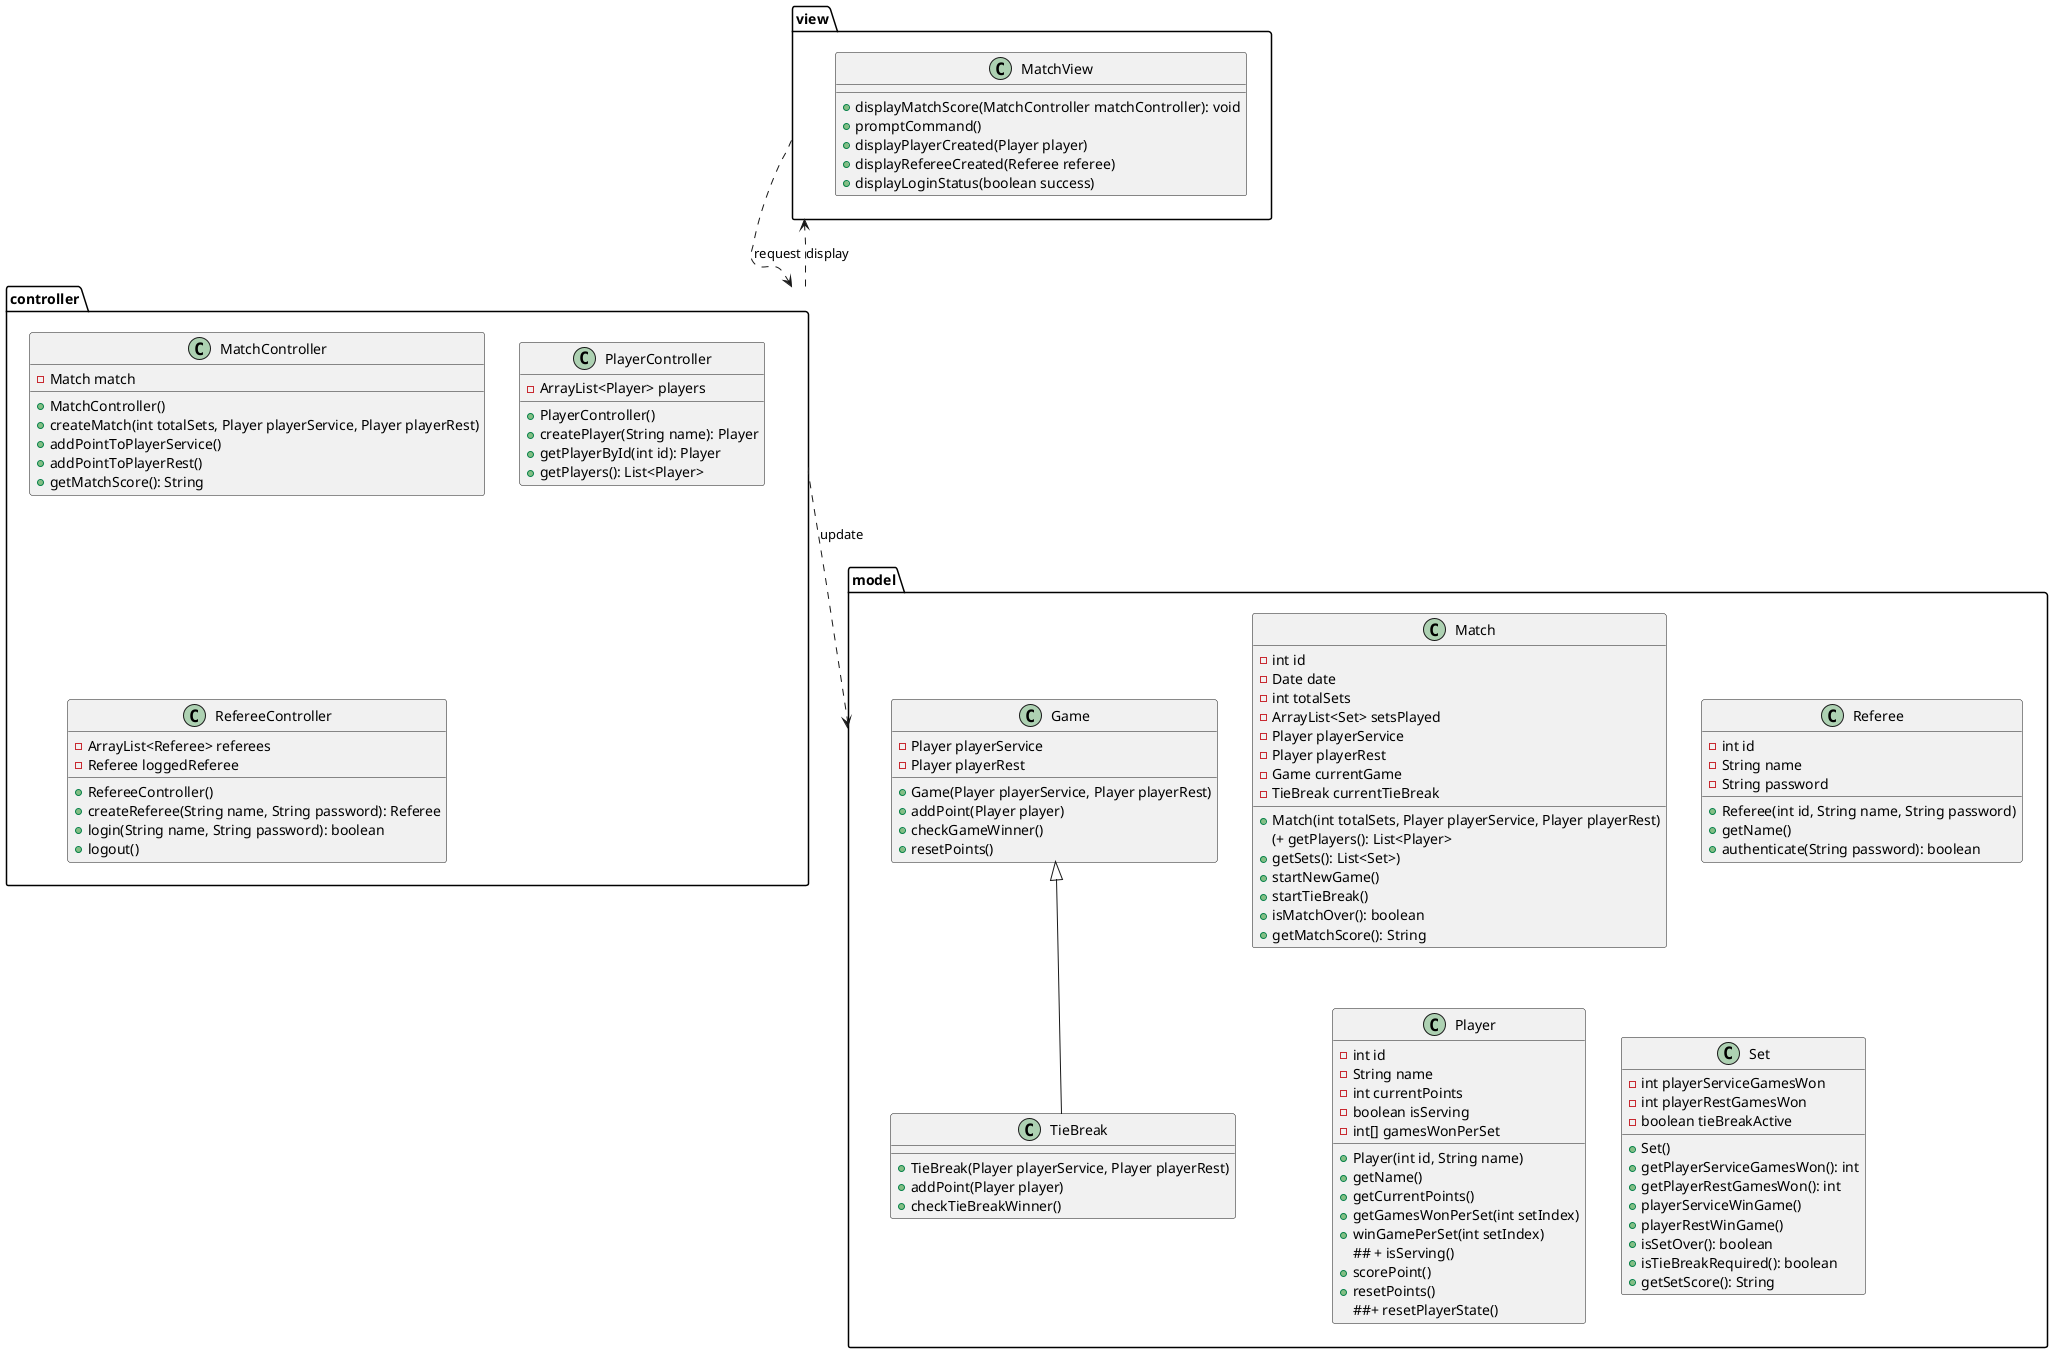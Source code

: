@startuml
package "model" {

    class Match {
        - int id
        - Date date
        - int totalSets
        - ArrayList<Set> setsPlayed
        - Player playerService
        - Player playerRest
        - Game currentGame
        - TieBreak currentTieBreak

        + Match(int totalSets, Player playerService, Player playerRest)
        (+ getPlayers(): List<Player>
        + getSets(): List<Set>)
        + startNewGame()
        + startTieBreak()
        + isMatchOver(): boolean
        + getMatchScore(): String
    }

    class Referee {
        - int id
        - String name
        - String password

        + Referee(int id, String name, String password)
        + getName()
        + authenticate(String password): boolean
    }

    class Player {
        - int id
        - String name
        - int currentPoints
        - boolean isServing
        - int[] gamesWonPerSet

        + Player(int id, String name)
        + getName()
        + getCurrentPoints()
        + getGamesWonPerSet(int setIndex)
        + winGamePerSet(int setIndex)
        ## + isServing()
        + scorePoint()
        + resetPoints()
        ##+ resetPlayerState()
    }

    class Set {
        - int playerServiceGamesWon
        - int playerRestGamesWon
        - boolean tieBreakActive

        + Set()
        + getPlayerServiceGamesWon(): int
        + getPlayerRestGamesWon(): int
        + playerServiceWinGame()
        + playerRestWinGame()
        + isSetOver(): boolean
        + isTieBreakRequired(): boolean
        + getSetScore(): String
    }

    class Game {
        - Player playerService
        - Player playerRest

        + Game(Player playerService, Player playerRest)
        + addPoint(Player player)
        + checkGameWinner()
        + resetPoints()

    }

    class TieBreak extends Game{

        + TieBreak(Player playerService, Player playerRest)
        + addPoint(Player player)
        + checkTieBreakWinner()
    }
}

package "view" {
    class MatchView {
        + displayMatchScore(MatchController matchController): void
        + promptCommand()
        + displayPlayerCreated(Player player)
        + displayRefereeCreated(Referee referee)
        + displayLoginStatus(boolean success)
    }
}

package "controller" {
    class MatchController {
        - Match match

        + MatchController()
        + createMatch(int totalSets, Player playerService, Player playerRest)
        + addPointToPlayerService()
        + addPointToPlayerRest()
        + getMatchScore(): String
    }

    class PlayerController {
        - ArrayList<Player> players

        + PlayerController()
        + createPlayer(String name): Player
        + getPlayerById(int id): Player
        + getPlayers(): List<Player>
    }

    class RefereeController {
        - ArrayList<Referee> referees
        - Referee loggedReferee

        + RefereeController()
        + createReferee(String name, String password): Referee
        + login(String name, String password): boolean
        + logout()
    }
}

"controller" ..> "model" : update
"view" ..> "controller" : request
"controller" ..> "view" : display

@enduml